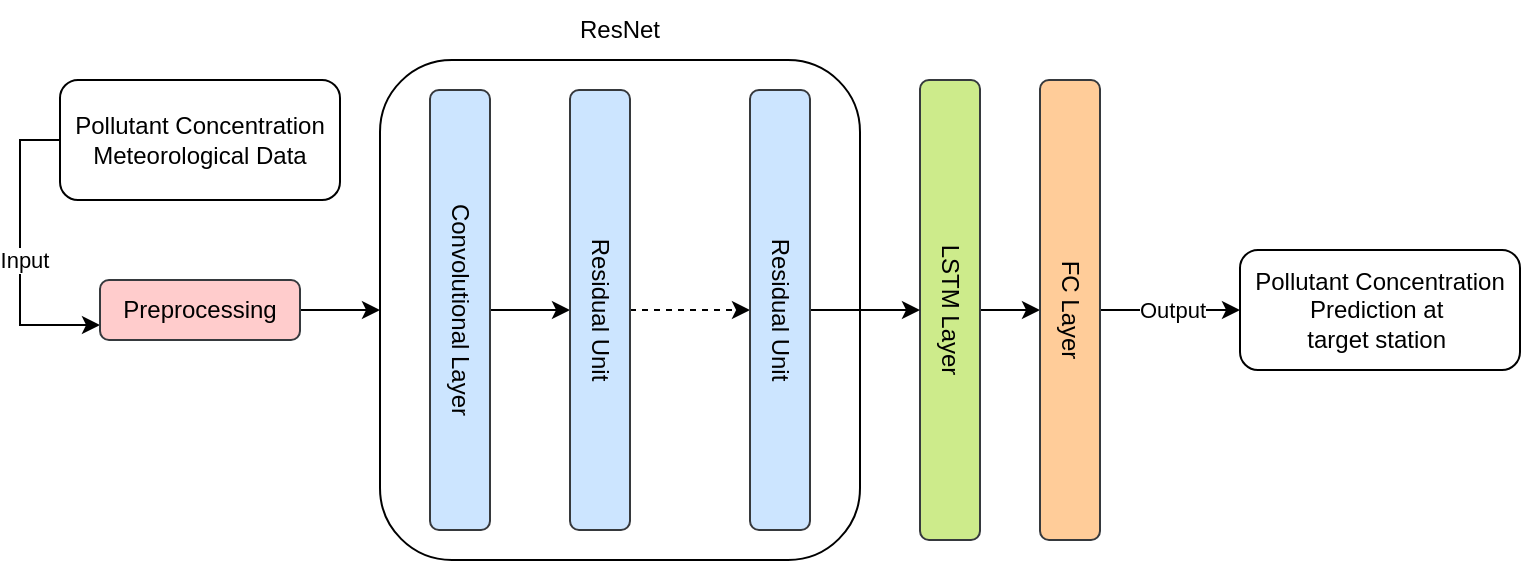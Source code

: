 <mxfile version="24.2.9" type="device">
  <diagram name="Page-1" id="i66Yv6L_lWbfXbO-v8Ge">
    <mxGraphModel dx="794" dy="412" grid="0" gridSize="10" guides="1" tooltips="1" connect="1" arrows="1" fold="1" page="1" pageScale="1" pageWidth="827" pageHeight="1169" math="0" shadow="0">
      <root>
        <mxCell id="0" />
        <mxCell id="1" parent="0" />
        <mxCell id="YKWPUCF4qBoGqxhk48tM-17" style="edgeStyle=orthogonalEdgeStyle;rounded=0;orthogonalLoop=1;jettySize=auto;html=1;entryX=0;entryY=0.75;entryDx=0;entryDy=0;" edge="1" parent="1" source="YKWPUCF4qBoGqxhk48tM-1" target="YKWPUCF4qBoGqxhk48tM-2">
          <mxGeometry relative="1" as="geometry">
            <Array as="points">
              <mxPoint x="40" y="220" />
              <mxPoint x="40" y="313" />
            </Array>
          </mxGeometry>
        </mxCell>
        <mxCell id="YKWPUCF4qBoGqxhk48tM-18" value="Input" style="edgeLabel;html=1;align=center;verticalAlign=middle;resizable=0;points=[];" vertex="1" connectable="0" parent="YKWPUCF4qBoGqxhk48tM-17">
          <mxGeometry x="-0.283" y="2" relative="1" as="geometry">
            <mxPoint y="25" as="offset" />
          </mxGeometry>
        </mxCell>
        <mxCell id="YKWPUCF4qBoGqxhk48tM-1" value="Pollutant Concentration Meteorological Data" style="rounded=1;whiteSpace=wrap;html=1;" vertex="1" parent="1">
          <mxGeometry x="60" y="190" width="140" height="60" as="geometry" />
        </mxCell>
        <mxCell id="YKWPUCF4qBoGqxhk48tM-19" style="edgeStyle=orthogonalEdgeStyle;rounded=0;orthogonalLoop=1;jettySize=auto;html=1;exitX=1;exitY=0.5;exitDx=0;exitDy=0;entryX=0;entryY=0.5;entryDx=0;entryDy=0;" edge="1" parent="1" source="YKWPUCF4qBoGqxhk48tM-2" target="YKWPUCF4qBoGqxhk48tM-3">
          <mxGeometry relative="1" as="geometry" />
        </mxCell>
        <mxCell id="YKWPUCF4qBoGqxhk48tM-2" value="Preprocessing" style="rounded=1;whiteSpace=wrap;html=1;fillColor=#ffcccc;strokeColor=#36393d;" vertex="1" parent="1">
          <mxGeometry x="80" y="290" width="100" height="30" as="geometry" />
        </mxCell>
        <mxCell id="YKWPUCF4qBoGqxhk48tM-3" value="" style="rounded=1;whiteSpace=wrap;html=1;" vertex="1" parent="1">
          <mxGeometry x="220" y="180" width="240" height="250" as="geometry" />
        </mxCell>
        <mxCell id="YKWPUCF4qBoGqxhk48tM-21" style="edgeStyle=orthogonalEdgeStyle;rounded=0;orthogonalLoop=1;jettySize=auto;html=1;exitX=0.5;exitY=0;exitDx=0;exitDy=0;entryX=0.5;entryY=1;entryDx=0;entryDy=0;" edge="1" parent="1" source="YKWPUCF4qBoGqxhk48tM-4" target="YKWPUCF4qBoGqxhk48tM-7">
          <mxGeometry relative="1" as="geometry" />
        </mxCell>
        <mxCell id="YKWPUCF4qBoGqxhk48tM-4" value="Convolutional Layer" style="rounded=1;whiteSpace=wrap;html=1;fillColor=#cce5ff;strokeColor=#36393d;rotation=90;" vertex="1" parent="1">
          <mxGeometry x="150" y="290" width="220" height="30" as="geometry" />
        </mxCell>
        <mxCell id="YKWPUCF4qBoGqxhk48tM-22" style="edgeStyle=orthogonalEdgeStyle;rounded=0;orthogonalLoop=1;jettySize=auto;html=1;exitX=0.5;exitY=0;exitDx=0;exitDy=0;entryX=0.5;entryY=1;entryDx=0;entryDy=0;dashed=1;" edge="1" parent="1" source="YKWPUCF4qBoGqxhk48tM-7" target="YKWPUCF4qBoGqxhk48tM-20">
          <mxGeometry relative="1" as="geometry" />
        </mxCell>
        <mxCell id="YKWPUCF4qBoGqxhk48tM-7" value="Residual Unit" style="rounded=1;whiteSpace=wrap;html=1;fillColor=#cce5ff;strokeColor=#36393d;rotation=90;" vertex="1" parent="1">
          <mxGeometry x="220" y="290" width="220" height="30" as="geometry" />
        </mxCell>
        <mxCell id="YKWPUCF4qBoGqxhk48tM-25" style="edgeStyle=orthogonalEdgeStyle;rounded=0;orthogonalLoop=1;jettySize=auto;html=1;exitX=0.5;exitY=0;exitDx=0;exitDy=0;" edge="1" parent="1" source="YKWPUCF4qBoGqxhk48tM-10" target="YKWPUCF4qBoGqxhk48tM-23">
          <mxGeometry relative="1" as="geometry" />
        </mxCell>
        <mxCell id="YKWPUCF4qBoGqxhk48tM-10" value="LSTM Layer" style="rounded=1;whiteSpace=wrap;html=1;fillColor=#cdeb8b;strokeColor=#36393d;rotation=90;" vertex="1" parent="1">
          <mxGeometry x="390" y="290" width="230" height="30" as="geometry" />
        </mxCell>
        <mxCell id="YKWPUCF4qBoGqxhk48tM-24" style="edgeStyle=orthogonalEdgeStyle;rounded=0;orthogonalLoop=1;jettySize=auto;html=1;exitX=0.5;exitY=0;exitDx=0;exitDy=0;entryX=0.5;entryY=1;entryDx=0;entryDy=0;" edge="1" parent="1" source="YKWPUCF4qBoGqxhk48tM-20" target="YKWPUCF4qBoGqxhk48tM-10">
          <mxGeometry relative="1" as="geometry" />
        </mxCell>
        <mxCell id="YKWPUCF4qBoGqxhk48tM-20" value="Residual Unit" style="rounded=1;whiteSpace=wrap;html=1;fillColor=#cce5ff;strokeColor=#36393d;rotation=90;" vertex="1" parent="1">
          <mxGeometry x="310" y="290" width="220" height="30" as="geometry" />
        </mxCell>
        <mxCell id="YKWPUCF4qBoGqxhk48tM-28" style="edgeStyle=orthogonalEdgeStyle;rounded=0;orthogonalLoop=1;jettySize=auto;html=1;exitX=0.5;exitY=0;exitDx=0;exitDy=0;entryX=0;entryY=0.5;entryDx=0;entryDy=0;" edge="1" parent="1" source="YKWPUCF4qBoGqxhk48tM-23" target="YKWPUCF4qBoGqxhk48tM-27">
          <mxGeometry relative="1" as="geometry" />
        </mxCell>
        <mxCell id="YKWPUCF4qBoGqxhk48tM-29" value="Output" style="edgeLabel;html=1;align=center;verticalAlign=middle;resizable=0;points=[];" vertex="1" connectable="0" parent="YKWPUCF4qBoGqxhk48tM-28">
          <mxGeometry x="0.009" relative="1" as="geometry">
            <mxPoint as="offset" />
          </mxGeometry>
        </mxCell>
        <mxCell id="YKWPUCF4qBoGqxhk48tM-23" value="FC Layer" style="rounded=1;whiteSpace=wrap;html=1;fillColor=#ffcc99;strokeColor=#36393d;rotation=90;" vertex="1" parent="1">
          <mxGeometry x="450" y="290" width="230" height="30" as="geometry" />
        </mxCell>
        <mxCell id="YKWPUCF4qBoGqxhk48tM-27" value="Pollutant Concentration Prediction at&amp;nbsp;&lt;div&gt;target station&amp;nbsp;&lt;/div&gt;" style="rounded=1;whiteSpace=wrap;html=1;" vertex="1" parent="1">
          <mxGeometry x="650" y="275" width="140" height="60" as="geometry" />
        </mxCell>
        <mxCell id="YKWPUCF4qBoGqxhk48tM-30" value="ResNet" style="text;html=1;align=center;verticalAlign=middle;whiteSpace=wrap;rounded=0;" vertex="1" parent="1">
          <mxGeometry x="310" y="150" width="60" height="30" as="geometry" />
        </mxCell>
      </root>
    </mxGraphModel>
  </diagram>
</mxfile>
